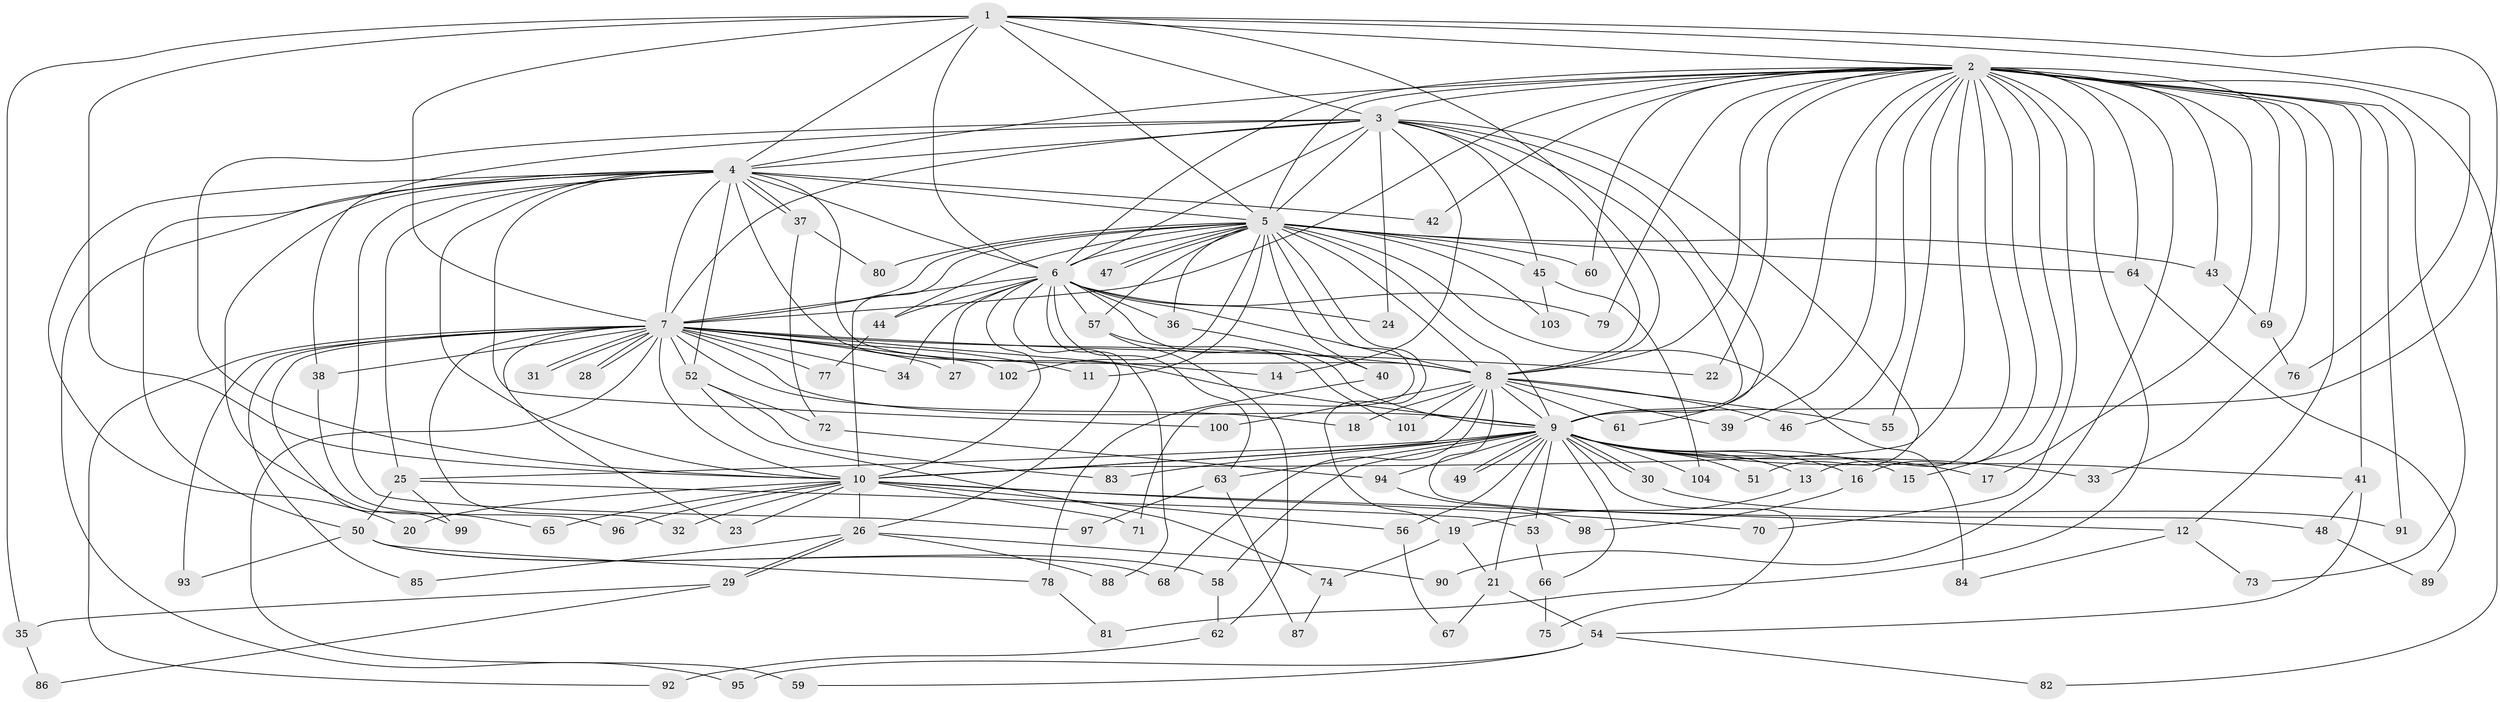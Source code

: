 // coarse degree distribution, {12: 0.013888888888888888, 22: 0.013888888888888888, 31: 0.027777777777777776, 20: 0.013888888888888888, 2: 0.625, 1: 0.1388888888888889, 3: 0.09722222222222222, 6: 0.041666666666666664, 8: 0.013888888888888888, 5: 0.013888888888888888}
// Generated by graph-tools (version 1.1) at 2025/47/03/04/25 21:47:34]
// undirected, 104 vertices, 233 edges
graph export_dot {
graph [start="1"]
  node [color=gray90,style=filled];
  1;
  2;
  3;
  4;
  5;
  6;
  7;
  8;
  9;
  10;
  11;
  12;
  13;
  14;
  15;
  16;
  17;
  18;
  19;
  20;
  21;
  22;
  23;
  24;
  25;
  26;
  27;
  28;
  29;
  30;
  31;
  32;
  33;
  34;
  35;
  36;
  37;
  38;
  39;
  40;
  41;
  42;
  43;
  44;
  45;
  46;
  47;
  48;
  49;
  50;
  51;
  52;
  53;
  54;
  55;
  56;
  57;
  58;
  59;
  60;
  61;
  62;
  63;
  64;
  65;
  66;
  67;
  68;
  69;
  70;
  71;
  72;
  73;
  74;
  75;
  76;
  77;
  78;
  79;
  80;
  81;
  82;
  83;
  84;
  85;
  86;
  87;
  88;
  89;
  90;
  91;
  92;
  93;
  94;
  95;
  96;
  97;
  98;
  99;
  100;
  101;
  102;
  103;
  104;
  1 -- 2;
  1 -- 3;
  1 -- 4;
  1 -- 5;
  1 -- 6;
  1 -- 7;
  1 -- 8;
  1 -- 9;
  1 -- 10;
  1 -- 35;
  1 -- 76;
  2 -- 3;
  2 -- 4;
  2 -- 5;
  2 -- 6;
  2 -- 7;
  2 -- 8;
  2 -- 9;
  2 -- 10;
  2 -- 12;
  2 -- 13;
  2 -- 15;
  2 -- 16;
  2 -- 17;
  2 -- 22;
  2 -- 33;
  2 -- 39;
  2 -- 41;
  2 -- 42;
  2 -- 43;
  2 -- 46;
  2 -- 55;
  2 -- 60;
  2 -- 64;
  2 -- 69;
  2 -- 70;
  2 -- 73;
  2 -- 79;
  2 -- 81;
  2 -- 82;
  2 -- 90;
  2 -- 91;
  3 -- 4;
  3 -- 5;
  3 -- 6;
  3 -- 7;
  3 -- 8;
  3 -- 9;
  3 -- 10;
  3 -- 14;
  3 -- 24;
  3 -- 38;
  3 -- 45;
  3 -- 51;
  3 -- 61;
  4 -- 5;
  4 -- 6;
  4 -- 7;
  4 -- 8;
  4 -- 9;
  4 -- 10;
  4 -- 20;
  4 -- 25;
  4 -- 37;
  4 -- 37;
  4 -- 42;
  4 -- 50;
  4 -- 52;
  4 -- 65;
  4 -- 95;
  4 -- 97;
  4 -- 100;
  5 -- 6;
  5 -- 7;
  5 -- 8;
  5 -- 9;
  5 -- 10;
  5 -- 11;
  5 -- 19;
  5 -- 36;
  5 -- 40;
  5 -- 43;
  5 -- 44;
  5 -- 45;
  5 -- 47;
  5 -- 47;
  5 -- 57;
  5 -- 60;
  5 -- 64;
  5 -- 71;
  5 -- 80;
  5 -- 84;
  5 -- 102;
  5 -- 103;
  6 -- 7;
  6 -- 8;
  6 -- 9;
  6 -- 10;
  6 -- 24;
  6 -- 26;
  6 -- 27;
  6 -- 34;
  6 -- 36;
  6 -- 44;
  6 -- 57;
  6 -- 63;
  6 -- 79;
  6 -- 88;
  7 -- 8;
  7 -- 9;
  7 -- 10;
  7 -- 11;
  7 -- 14;
  7 -- 18;
  7 -- 22;
  7 -- 23;
  7 -- 27;
  7 -- 28;
  7 -- 28;
  7 -- 31;
  7 -- 31;
  7 -- 32;
  7 -- 34;
  7 -- 38;
  7 -- 52;
  7 -- 59;
  7 -- 77;
  7 -- 85;
  7 -- 92;
  7 -- 93;
  7 -- 99;
  7 -- 102;
  8 -- 9;
  8 -- 10;
  8 -- 18;
  8 -- 39;
  8 -- 46;
  8 -- 48;
  8 -- 55;
  8 -- 61;
  8 -- 68;
  8 -- 100;
  8 -- 101;
  9 -- 10;
  9 -- 13;
  9 -- 15;
  9 -- 16;
  9 -- 17;
  9 -- 21;
  9 -- 25;
  9 -- 30;
  9 -- 30;
  9 -- 33;
  9 -- 41;
  9 -- 49;
  9 -- 49;
  9 -- 51;
  9 -- 53;
  9 -- 56;
  9 -- 58;
  9 -- 63;
  9 -- 66;
  9 -- 75;
  9 -- 83;
  9 -- 94;
  9 -- 104;
  10 -- 12;
  10 -- 20;
  10 -- 23;
  10 -- 26;
  10 -- 32;
  10 -- 56;
  10 -- 65;
  10 -- 70;
  10 -- 71;
  10 -- 96;
  12 -- 73;
  12 -- 84;
  13 -- 19;
  16 -- 98;
  19 -- 21;
  19 -- 74;
  21 -- 54;
  21 -- 67;
  25 -- 50;
  25 -- 53;
  25 -- 99;
  26 -- 29;
  26 -- 29;
  26 -- 85;
  26 -- 88;
  26 -- 90;
  29 -- 35;
  29 -- 86;
  30 -- 91;
  35 -- 86;
  36 -- 40;
  37 -- 72;
  37 -- 80;
  38 -- 96;
  40 -- 78;
  41 -- 48;
  41 -- 54;
  43 -- 69;
  44 -- 77;
  45 -- 103;
  45 -- 104;
  48 -- 89;
  50 -- 58;
  50 -- 68;
  50 -- 78;
  50 -- 93;
  52 -- 72;
  52 -- 74;
  52 -- 83;
  53 -- 66;
  54 -- 59;
  54 -- 82;
  54 -- 95;
  56 -- 67;
  57 -- 62;
  57 -- 101;
  58 -- 62;
  62 -- 92;
  63 -- 87;
  63 -- 97;
  64 -- 89;
  66 -- 75;
  69 -- 76;
  72 -- 94;
  74 -- 87;
  78 -- 81;
  94 -- 98;
}
